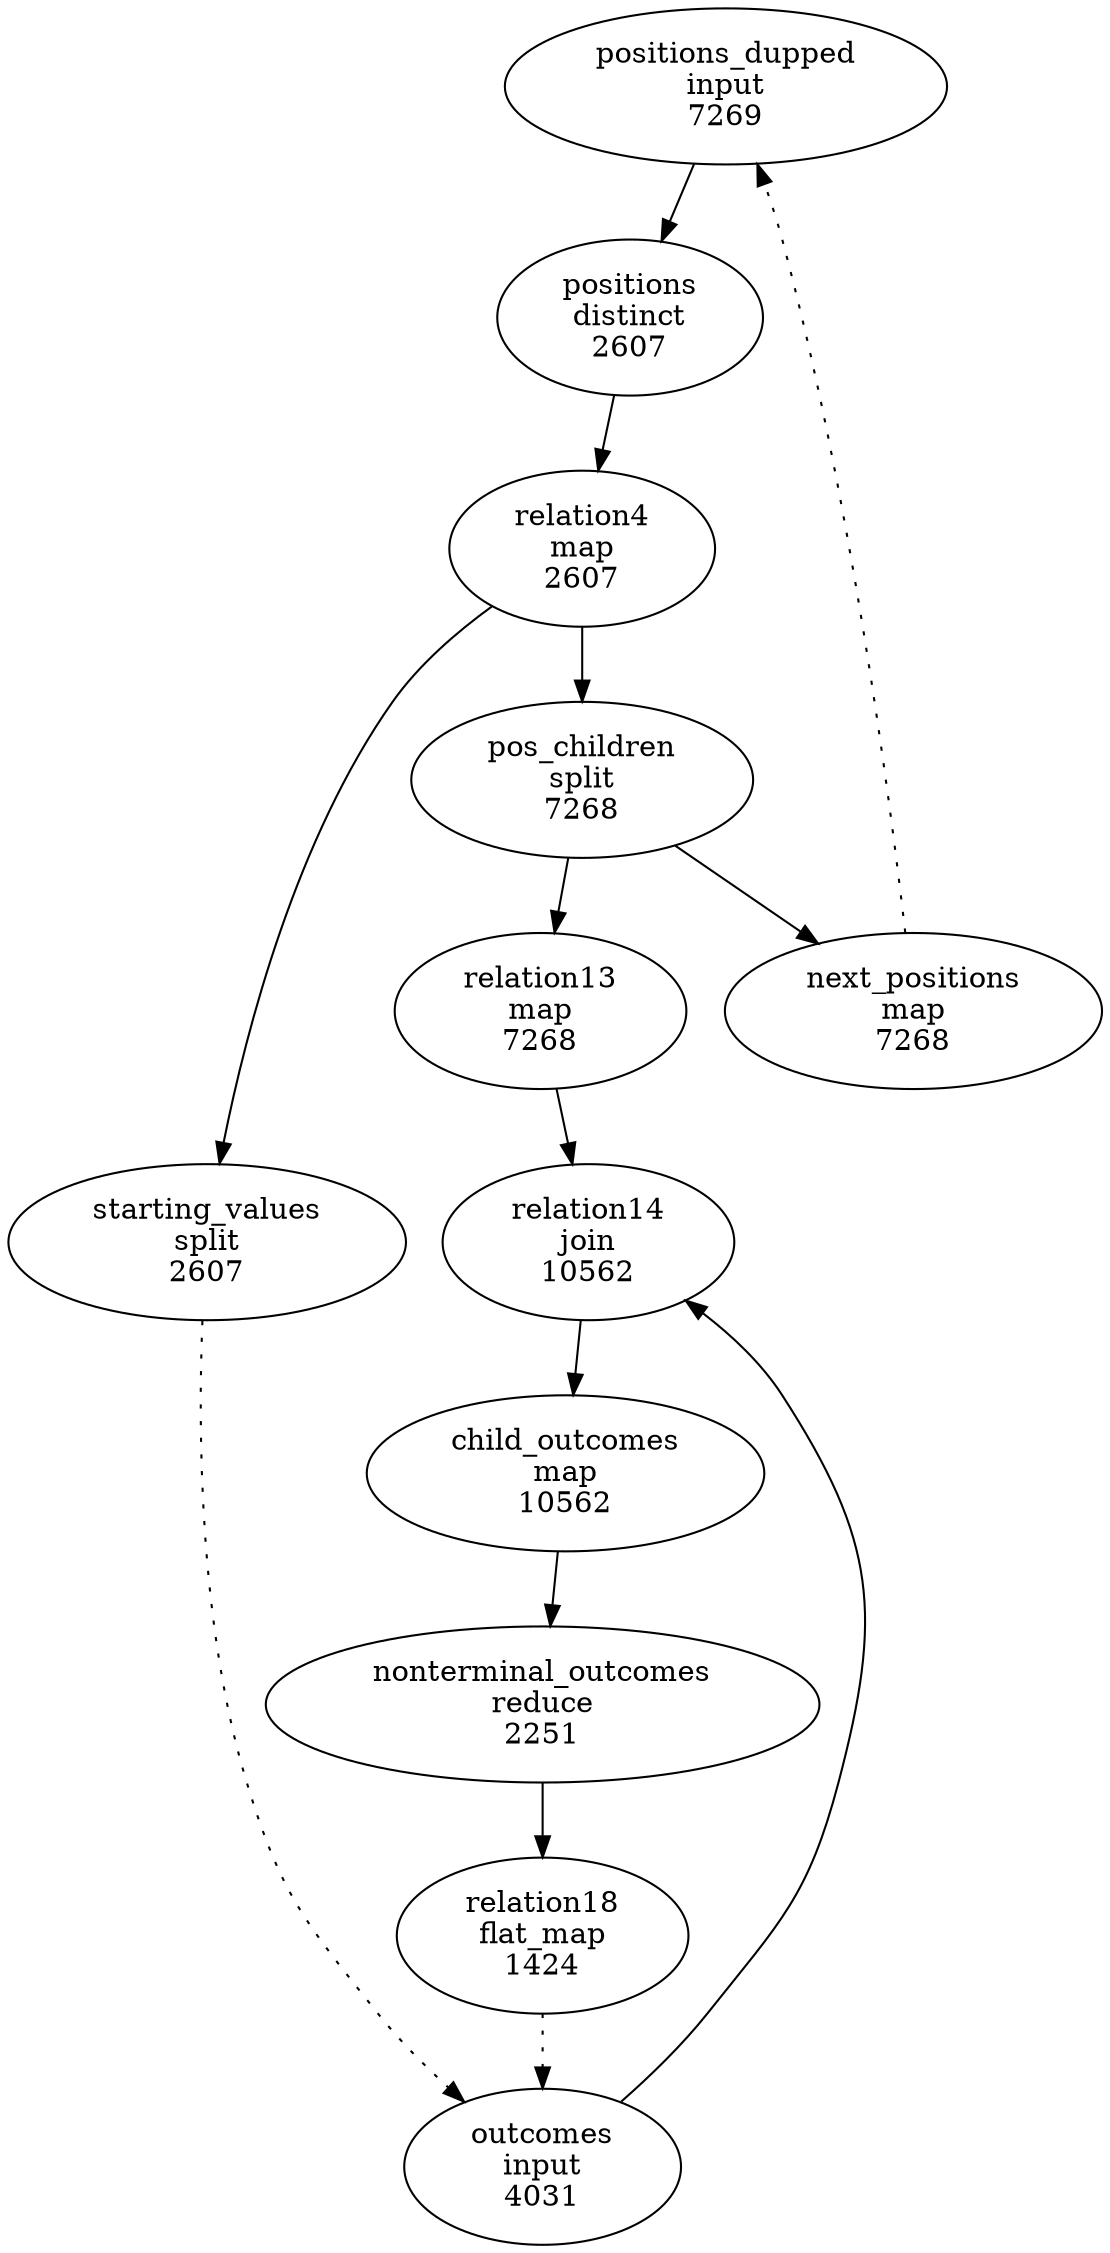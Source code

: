 digraph flow {
  node0 [label=< positions_dupped <br/> input <br/> 7269 >];
  node2 [label=< positions <br/> distinct <br/> 2607 >];
  node0 -> node2;
  node4 [label=< relation4 <br/> map <br/> 2607 >];
  node2 -> node4;
  node6 [label=< pos_children <br/> split <br/> 7268 >];
  node4 -> node6;
  node7 [label=< starting_values <br/> split <br/> 2607 >];
  node4 -> node7;
  node10 [label=< next_positions <br/> map <br/> 7268 >];
  node6 -> node10;
  node11 [label=< outcomes <br/> input <br/> 4031 >];
  node13 [label=< relation13 <br/> map <br/> 7268 >];
  node6 -> node13;
  node14 [label=< relation14 <br/> join <br/> 10562 >];
  node13 -> node14;
  node11 -> node14;
  node15 [label=< child_outcomes <br/> map <br/> 10562 >];
  node14 -> node15;
  node16 [label=< nonterminal_outcomes <br/> reduce <br/> 2251 >];
  node15 -> node16;
  node18 [label=< relation18 <br/> flat_map <br/> 1424 >];
  node16 -> node18;
  node10 -> node0 [style=dotted];
  node7 -> node11 [style=dotted];
  node18 -> node11 [style=dotted];
}
